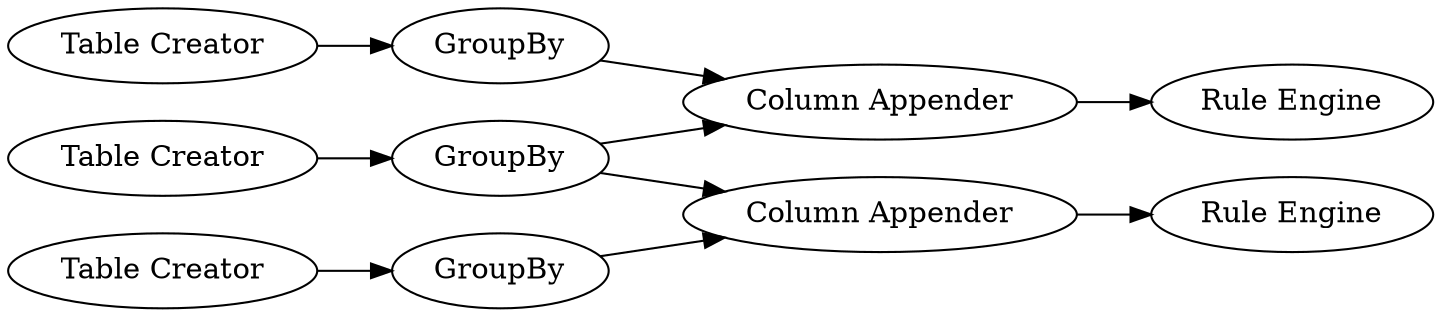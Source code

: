 digraph {
	1 [label="Table Creator"]
	2 [label="Table Creator"]
	3 [label=GroupBy]
	4 [label=GroupBy]
	5 [label="Column Appender"]
	6 [label="Rule Engine"]
	7 [label="Table Creator"]
	8 [label=GroupBy]
	9 [label="Column Appender"]
	10 [label="Rule Engine"]
	1 -> 3
	2 -> 4
	3 -> 5
	3 -> 9
	4 -> 5
	5 -> 6
	7 -> 8
	8 -> 9
	9 -> 10
	rankdir=LR
}
